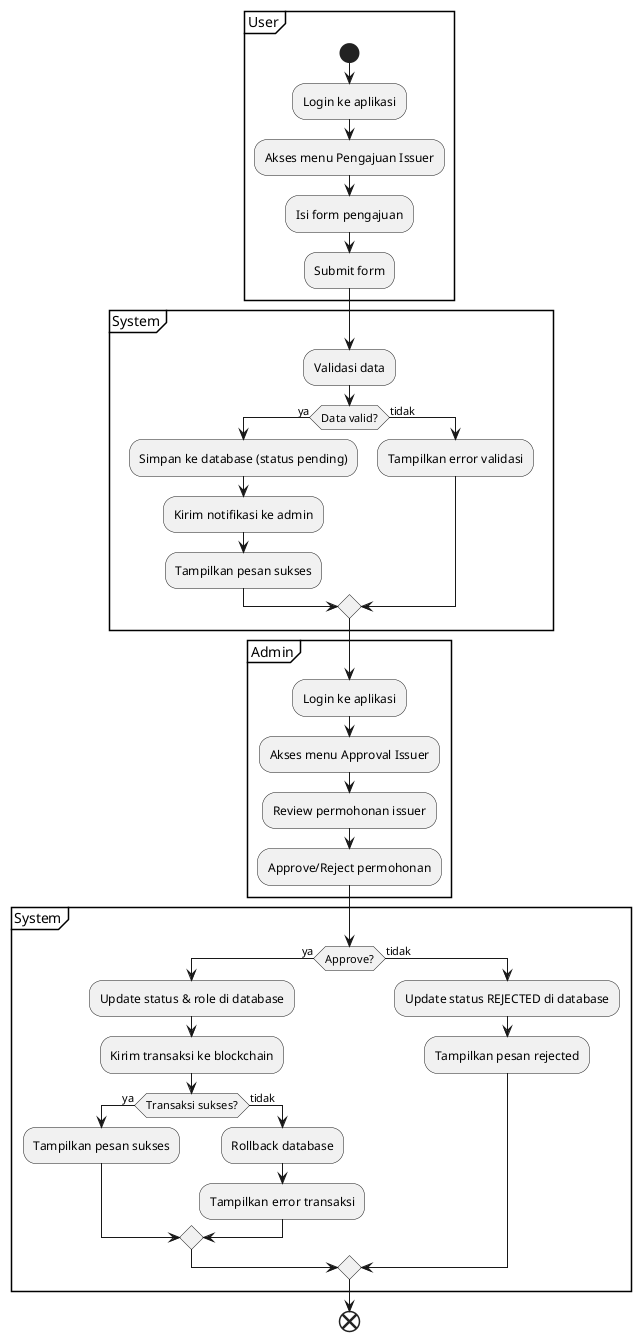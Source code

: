 @startuml
partition User {
  start
  :Login ke aplikasi;
  :Akses menu Pengajuan Issuer;
  :Isi form pengajuan;
  :Submit form;
}
partition System {
  :Validasi data;
  if (Data valid?) then (ya)
    :Simpan ke database (status pending);
    :Kirim notifikasi ke admin;
    :Tampilkan pesan sukses;
  else (tidak)
    :Tampilkan error validasi;
  endif
}
partition Admin {
  :Login ke aplikasi;
  :Akses menu Approval Issuer;
  :Review permohonan issuer;
  :Approve/Reject permohonan;
}
partition System {
  if (Approve?) then (ya)
    :Update status & role di database;
    :Kirim transaksi ke blockchain;
    if (Transaksi sukses?) then (ya)
      :Tampilkan pesan sukses;
    else (tidak)
      :Rollback database;
      :Tampilkan error transaksi;
    endif
  else (tidak)
    :Update status REJECTED di database;
    :Tampilkan pesan rejected;
  endif
}
end
@enduml 
